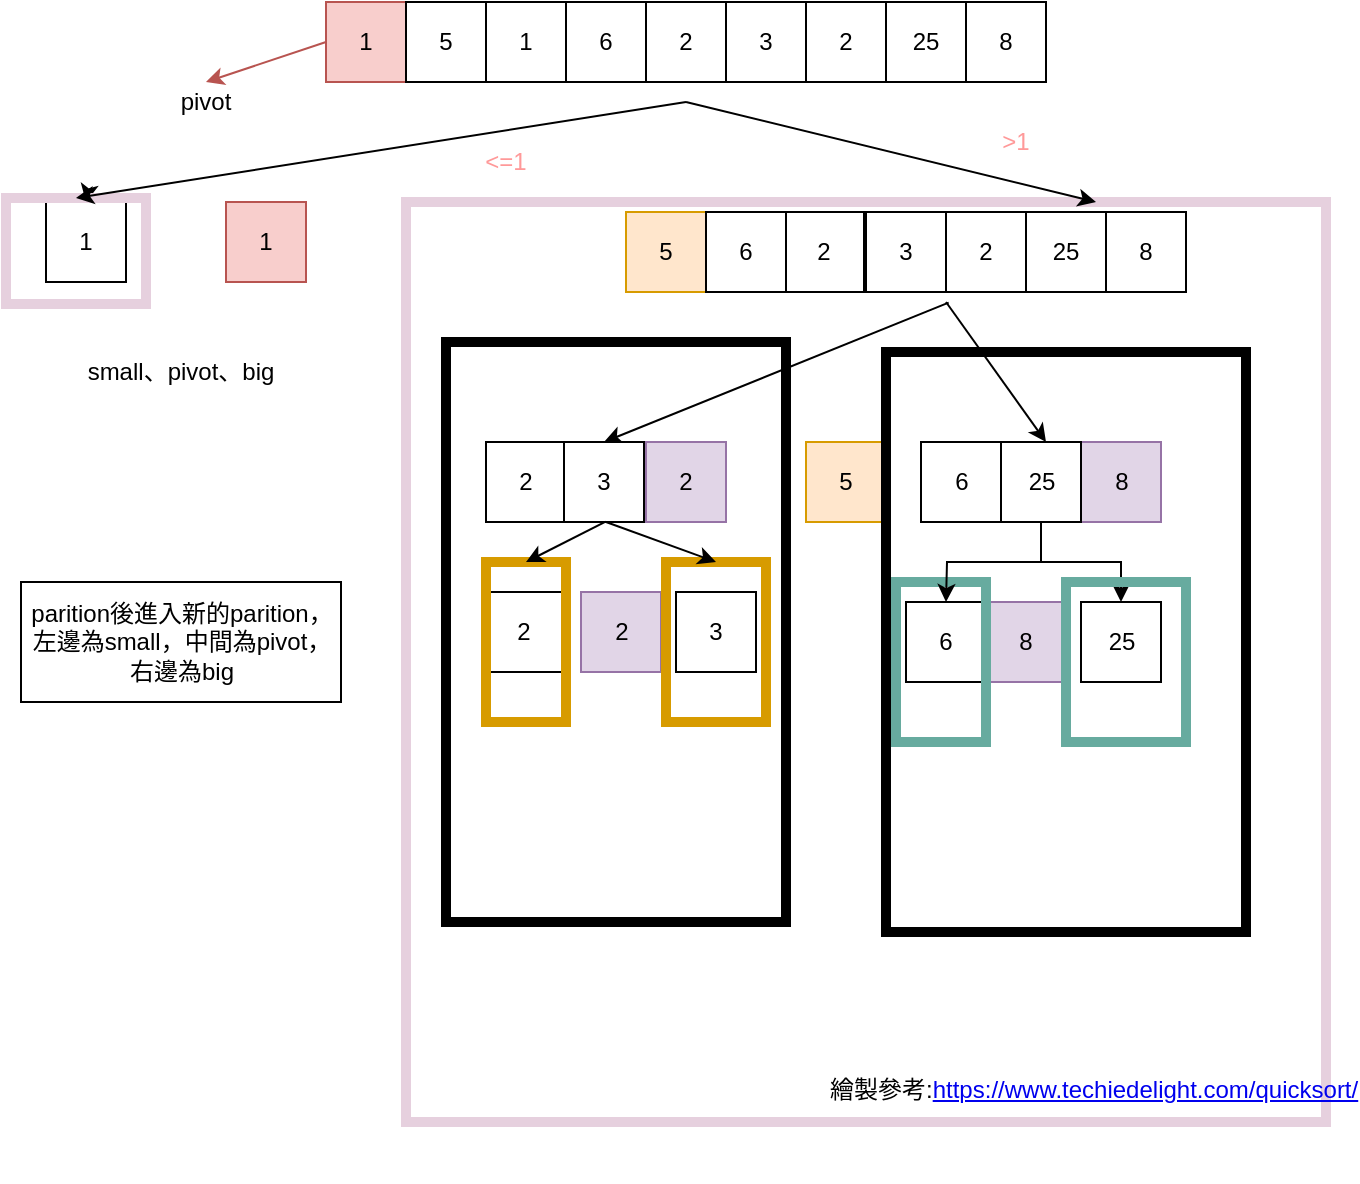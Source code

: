 <mxfile version="12.1.3" type="device" pages="1"><diagram id="_KdfbWgVC9rskydELkLo" name="第1頁"><mxGraphModel dx="768" dy="374" grid="1" gridSize="10" guides="1" tooltips="1" connect="1" arrows="1" fold="1" page="1" pageScale="1" pageWidth="827" pageHeight="1169" math="0" shadow="0"><root><mxCell id="0"/><mxCell id="1" parent="0"/><mxCell id="oP64W2BM_Q_asLIdkN5--3" value="" style="whiteSpace=wrap;html=1;aspect=fixed;fillColor=none;strokeColor=#E6D0DE;strokeWidth=5;" parent="1" vertex="1"><mxGeometry x="260" y="140" width="460" height="460" as="geometry"/></mxCell><mxCell id="oP64W2BM_Q_asLIdkN5--17" value="" style="rounded=0;whiteSpace=wrap;html=1;strokeColor=#000000;strokeWidth=5;fillColor=none;" parent="1" vertex="1"><mxGeometry x="280" y="210" width="170" height="290" as="geometry"/></mxCell><mxCell id="CA4gjyMisI4JRqZGwd_k-2" value="2" style="rounded=0;whiteSpace=wrap;html=1;" parent="1" vertex="1"><mxGeometry x="460" y="40" width="40" height="40" as="geometry"/></mxCell><mxCell id="CA4gjyMisI4JRqZGwd_k-3" value="1" style="rounded=0;whiteSpace=wrap;html=1;fillColor=#f8cecc;strokeColor=#b85450;" parent="1" vertex="1"><mxGeometry x="220" y="40" width="40" height="40" as="geometry"/></mxCell><mxCell id="CA4gjyMisI4JRqZGwd_k-4" value="25" style="rounded=0;whiteSpace=wrap;html=1;" parent="1" vertex="1"><mxGeometry x="500" y="40" width="40" height="40" as="geometry"/></mxCell><mxCell id="CA4gjyMisI4JRqZGwd_k-5" value="8" style="rounded=0;whiteSpace=wrap;html=1;" parent="1" vertex="1"><mxGeometry x="540" y="40" width="40" height="40" as="geometry"/></mxCell><mxCell id="CA4gjyMisI4JRqZGwd_k-6" value="2" style="rounded=0;whiteSpace=wrap;html=1;" parent="1" vertex="1"><mxGeometry x="380" y="40" width="40" height="40" as="geometry"/></mxCell><mxCell id="CA4gjyMisI4JRqZGwd_k-8" value="5" style="rounded=0;whiteSpace=wrap;html=1;" parent="1" vertex="1"><mxGeometry x="260" y="40" width="40" height="40" as="geometry"/></mxCell><mxCell id="CA4gjyMisI4JRqZGwd_k-9" value="1" style="rounded=0;whiteSpace=wrap;html=1;" parent="1" vertex="1"><mxGeometry x="300" y="40" width="40" height="40" as="geometry"/></mxCell><mxCell id="CA4gjyMisI4JRqZGwd_k-10" value="6" style="rounded=0;whiteSpace=wrap;html=1;" parent="1" vertex="1"><mxGeometry x="340" y="40" width="40" height="40" as="geometry"/></mxCell><mxCell id="CA4gjyMisI4JRqZGwd_k-11" value="" style="endArrow=classic;html=1;exitX=0;exitY=0.5;exitDx=0;exitDy=0;fillColor=#f8cecc;strokeColor=#b85450;" parent="1" source="CA4gjyMisI4JRqZGwd_k-3" edge="1"><mxGeometry width="50" height="50" relative="1" as="geometry"><mxPoint x="560" y="40" as="sourcePoint"/><mxPoint x="160" y="80" as="targetPoint"/></mxGeometry></mxCell><mxCell id="CA4gjyMisI4JRqZGwd_k-12" value="pivot" style="text;html=1;strokeColor=none;fillColor=none;align=center;verticalAlign=middle;whiteSpace=wrap;rounded=0;" parent="1" vertex="1"><mxGeometry x="140.167" y="80" width="40" height="20" as="geometry"/></mxCell><mxCell id="CA4gjyMisI4JRqZGwd_k-14" value="" style="endArrow=classic;html=1;entryX=0.5;entryY=0;entryDx=0;entryDy=0;" parent="1" source="oP64W2BM_Q_asLIdkN5--21" target="CA4gjyMisI4JRqZGwd_k-18" edge="1"><mxGeometry width="50" height="50" relative="1" as="geometry"><mxPoint x="400" y="90" as="sourcePoint"/><mxPoint x="340" y="150" as="targetPoint"/></mxGeometry></mxCell><mxCell id="CA4gjyMisI4JRqZGwd_k-15" value="" style="endArrow=classic;html=1;entryX=0.75;entryY=0;entryDx=0;entryDy=0;" parent="1" target="oP64W2BM_Q_asLIdkN5--3" edge="1"><mxGeometry width="50" height="50" relative="1" as="geometry"><mxPoint x="400" y="90" as="sourcePoint"/><mxPoint x="470" y="150" as="targetPoint"/></mxGeometry></mxCell><mxCell id="CA4gjyMisI4JRqZGwd_k-16" value="1" style="rounded=0;whiteSpace=wrap;html=1;strokeColor=#b85450;fillColor=#F8CECC;" parent="1" vertex="1"><mxGeometry x="170" y="140" width="40" height="40" as="geometry"/></mxCell><mxCell id="CA4gjyMisI4JRqZGwd_k-18" value="1" style="rounded=0;whiteSpace=wrap;html=1;" parent="1" vertex="1"><mxGeometry x="80" y="140" width="40" height="40" as="geometry"/></mxCell><mxCell id="CA4gjyMisI4JRqZGwd_k-26" value="3" style="rounded=0;whiteSpace=wrap;html=1;" parent="1" vertex="1"><mxGeometry x="420" y="40" width="40" height="40" as="geometry"/></mxCell><mxCell id="CA4gjyMisI4JRqZGwd_k-32" value="" style="endArrow=classic;html=1;" parent="1" edge="1"><mxGeometry width="50" height="50" relative="1" as="geometry"><mxPoint x="530" y="190" as="sourcePoint"/><mxPoint x="580" y="260" as="targetPoint"/></mxGeometry></mxCell><mxCell id="CA4gjyMisI4JRqZGwd_k-34" value="" style="endArrow=classic;html=1;exitX=1.033;exitY=1.133;exitDx=0;exitDy=0;exitPerimeter=0;entryX=0.5;entryY=0;entryDx=0;entryDy=0;" parent="1" edge="1" target="oP64W2BM_Q_asLIdkN5--33" source="oP64W2BM_Q_asLIdkN5--31"><mxGeometry width="50" height="50" relative="1" as="geometry"><mxPoint x="510" y="200" as="sourcePoint"/><mxPoint x="450" y="260" as="targetPoint"/></mxGeometry></mxCell><mxCell id="CA4gjyMisI4JRqZGwd_k-36" value="5" style="rounded=0;whiteSpace=wrap;html=1;fillColor=#ffe6cc;strokeColor=#d79b00;" parent="1" vertex="1"><mxGeometry x="460" y="260" width="40" height="40" as="geometry"/></mxCell><mxCell id="CA4gjyMisI4JRqZGwd_k-57" value="&amp;lt;=1" style="text;html=1;strokeColor=none;fillColor=none;align=center;verticalAlign=middle;whiteSpace=wrap;rounded=0;fontColor=#FF9999;" parent="1" vertex="1"><mxGeometry x="290" y="110" width="40" height="20" as="geometry"/></mxCell><UserObject label="繪製參考:&lt;a href=&quot;https://www.techiedelight.com/quicksort/&quot;&gt;https://www.techiedelight.com/quicksort/&lt;/a&gt;" link="https://www.techiedelight.com/quicksort/" id="CA4gjyMisI4JRqZGwd_k-66"><mxCell style="text;html=1;" parent="1" vertex="1"><mxGeometry x="470" y="570" width="180" height="60" as="geometry"/></mxCell></UserObject><mxCell id="CA4gjyMisI4JRqZGwd_k-67" value="&amp;gt;1" style="text;html=1;strokeColor=none;fillColor=none;align=center;verticalAlign=middle;whiteSpace=wrap;rounded=0;fontColor=#FF9999;" parent="1" vertex="1"><mxGeometry x="545" y="100" width="40" height="20" as="geometry"/></mxCell><mxCell id="oP64W2BM_Q_asLIdkN5--2" value="parition後進入新的parition，左邊為small，中間為pivot，右邊為big" style="text;html=1;strokeColor=#000000;fillColor=none;align=center;verticalAlign=middle;whiteSpace=wrap;rounded=0;" parent="1" vertex="1"><mxGeometry x="67.5" y="330" width="160" height="60" as="geometry"/></mxCell><mxCell id="oP64W2BM_Q_asLIdkN5--21" value="" style="rounded=0;whiteSpace=wrap;html=1;strokeColor=#E6D0DE;strokeWidth=5;fillColor=none;" parent="1" vertex="1"><mxGeometry x="60" y="138" width="70" height="53" as="geometry"/></mxCell><mxCell id="oP64W2BM_Q_asLIdkN5--22" value="" style="endArrow=classic;html=1;entryX=0.5;entryY=0;entryDx=0;entryDy=0;" parent="1" target="oP64W2BM_Q_asLIdkN5--21" edge="1"><mxGeometry width="50" height="50" relative="1" as="geometry"><mxPoint x="400" y="90" as="sourcePoint"/><mxPoint x="280" y="150" as="targetPoint"/></mxGeometry></mxCell><mxCell id="oP64W2BM_Q_asLIdkN5--25" value="2" style="rounded=0;whiteSpace=wrap;html=1;" parent="1" vertex="1"><mxGeometry x="530" y="145" width="40" height="40" as="geometry"/></mxCell><mxCell id="oP64W2BM_Q_asLIdkN5--26" value="25" style="rounded=0;whiteSpace=wrap;html=1;" parent="1" vertex="1"><mxGeometry x="570" y="145" width="40" height="40" as="geometry"/></mxCell><mxCell id="oP64W2BM_Q_asLIdkN5--27" value="8" style="rounded=0;whiteSpace=wrap;html=1;" parent="1" vertex="1"><mxGeometry x="610" y="145" width="40" height="40" as="geometry"/></mxCell><mxCell id="oP64W2BM_Q_asLIdkN5--28" value="2" style="rounded=0;whiteSpace=wrap;html=1;" parent="1" vertex="1"><mxGeometry x="449" y="145" width="40" height="40" as="geometry"/></mxCell><mxCell id="oP64W2BM_Q_asLIdkN5--29" value="5" style="rounded=0;whiteSpace=wrap;html=1;fillColor=#ffe6cc;strokeColor=#d79b00;" parent="1" vertex="1"><mxGeometry x="370" y="145" width="40" height="40" as="geometry"/></mxCell><mxCell id="oP64W2BM_Q_asLIdkN5--30" value="6" style="rounded=0;whiteSpace=wrap;html=1;" parent="1" vertex="1"><mxGeometry x="410" y="145" width="40" height="40" as="geometry"/></mxCell><mxCell id="oP64W2BM_Q_asLIdkN5--31" value="3" style="rounded=0;whiteSpace=wrap;html=1;" parent="1" vertex="1"><mxGeometry x="490" y="145" width="40" height="40" as="geometry"/></mxCell><mxCell id="oP64W2BM_Q_asLIdkN5--32" value="2" style="rounded=0;whiteSpace=wrap;html=1;" parent="1" vertex="1"><mxGeometry x="300" y="260" width="40" height="40" as="geometry"/></mxCell><mxCell id="oP64W2BM_Q_asLIdkN5--33" value="3" style="rounded=0;whiteSpace=wrap;html=1;" parent="1" vertex="1"><mxGeometry x="339" y="260" width="40" height="40" as="geometry"/></mxCell><mxCell id="oP64W2BM_Q_asLIdkN5--34" value="2" style="rounded=0;whiteSpace=wrap;html=1;fillColor=#e1d5e7;strokeColor=#9673a6;" parent="1" vertex="1"><mxGeometry x="380" y="260" width="40" height="40" as="geometry"/></mxCell><mxCell id="oP64W2BM_Q_asLIdkN5--36" value="6" style="rounded=0;whiteSpace=wrap;html=1;" parent="1" vertex="1"><mxGeometry x="517.5" y="260" width="40" height="40" as="geometry"/></mxCell><mxCell id="oP64W2BM_Q_asLIdkN5--37" value="8" style="rounded=0;whiteSpace=wrap;html=1;fillColor=#e1d5e7;strokeColor=#9673a6;" parent="1" vertex="1"><mxGeometry x="597.5" y="260" width="40" height="40" as="geometry"/></mxCell><mxCell id="oP64W2BM_Q_asLIdkN5--52" value="" style="edgeStyle=orthogonalEdgeStyle;rounded=0;orthogonalLoop=1;jettySize=auto;html=1;" parent="1" source="oP64W2BM_Q_asLIdkN5--38" target="oP64W2BM_Q_asLIdkN5--51" edge="1"><mxGeometry relative="1" as="geometry"/></mxCell><mxCell id="oP64W2BM_Q_asLIdkN5--38" value="25" style="rounded=0;whiteSpace=wrap;html=1;" parent="1" vertex="1"><mxGeometry x="557.5" y="260" width="40" height="40" as="geometry"/></mxCell><mxCell id="oP64W2BM_Q_asLIdkN5--51" value="25" style="rounded=0;whiteSpace=wrap;html=1;" parent="1" vertex="1"><mxGeometry x="597.5" y="340" width="40" height="40" as="geometry"/></mxCell><mxCell id="oP64W2BM_Q_asLIdkN5--43" value="small、pivot、big" style="text;html=1;strokeColor=none;fillColor=none;align=center;verticalAlign=middle;whiteSpace=wrap;rounded=0;" parent="1" vertex="1"><mxGeometry x="71" y="210" width="153" height="30" as="geometry"/></mxCell><mxCell id="oP64W2BM_Q_asLIdkN5--44" value="2" style="rounded=0;whiteSpace=wrap;html=1;" parent="1" vertex="1"><mxGeometry x="299" y="335" width="40" height="40" as="geometry"/></mxCell><mxCell id="oP64W2BM_Q_asLIdkN5--45" value="2" style="rounded=0;whiteSpace=wrap;html=1;fillColor=#e1d5e7;strokeColor=#9673a6;direction=south;" parent="1" vertex="1"><mxGeometry x="347.5" y="335" width="40" height="40" as="geometry"/></mxCell><mxCell id="oP64W2BM_Q_asLIdkN5--46" value="3" style="rounded=0;whiteSpace=wrap;html=1;" parent="1" vertex="1"><mxGeometry x="395" y="335" width="40" height="40" as="geometry"/></mxCell><mxCell id="oP64W2BM_Q_asLIdkN5--49" value="" style="rounded=0;whiteSpace=wrap;html=1;strokeColor=#d79b00;strokeWidth=5;fillColor=none;" parent="1" vertex="1"><mxGeometry x="300" y="320" width="40" height="80" as="geometry"/></mxCell><mxCell id="oP64W2BM_Q_asLIdkN5--53" value="8" style="rounded=0;whiteSpace=wrap;html=1;fillColor=#e1d5e7;strokeColor=#9673a6;" parent="1" vertex="1"><mxGeometry x="550" y="340" width="40" height="40" as="geometry"/></mxCell><mxCell id="oP64W2BM_Q_asLIdkN5--54" value="6" style="rounded=0;whiteSpace=wrap;html=1;" parent="1" vertex="1"><mxGeometry x="510" y="340" width="40" height="40" as="geometry"/></mxCell><mxCell id="oP64W2BM_Q_asLIdkN5--57" value="" style="rounded=0;whiteSpace=wrap;html=1;strokeColor=#67AB9F;strokeWidth=5;fillColor=none;" parent="1" vertex="1"><mxGeometry x="505" y="330" width="45" height="80" as="geometry"/></mxCell><mxCell id="oP64W2BM_Q_asLIdkN5--60" value="" style="rounded=0;whiteSpace=wrap;html=1;strokeColor=#67AB9F;strokeWidth=5;fillColor=none;" parent="1" vertex="1"><mxGeometry x="590" y="330" width="60" height="80" as="geometry"/></mxCell><mxCell id="3nxfPVQ2N8FVV50dlP6v-4" value="" style="rounded=0;whiteSpace=wrap;html=1;strokeColor=#d79b00;strokeWidth=5;fillColor=none;" vertex="1" parent="1"><mxGeometry x="390" y="320" width="50" height="80" as="geometry"/></mxCell><mxCell id="3nxfPVQ2N8FVV50dlP6v-5" value="" style="endArrow=classic;html=1;exitX=1.033;exitY=1.133;exitDx=0;exitDy=0;exitPerimeter=0;entryX=0.5;entryY=0;entryDx=0;entryDy=0;" edge="1" parent="1" target="oP64W2BM_Q_asLIdkN5--49"><mxGeometry width="50" height="50" relative="1" as="geometry"><mxPoint x="359.82" y="299.82" as="sourcePoint"/><mxPoint x="308.5" y="369.5" as="targetPoint"/></mxGeometry></mxCell><mxCell id="3nxfPVQ2N8FVV50dlP6v-6" value="" style="endArrow=classic;html=1;entryX=0.5;entryY=0;entryDx=0;entryDy=0;" edge="1" parent="1" target="3nxfPVQ2N8FVV50dlP6v-4"><mxGeometry width="50" height="50" relative="1" as="geometry"><mxPoint x="360" y="300" as="sourcePoint"/><mxPoint x="330" y="330" as="targetPoint"/></mxGeometry></mxCell><mxCell id="3nxfPVQ2N8FVV50dlP6v-7" value="" style="edgeStyle=orthogonalEdgeStyle;rounded=0;orthogonalLoop=1;jettySize=auto;html=1;exitX=0.5;exitY=1;exitDx=0;exitDy=0;" edge="1" parent="1" source="oP64W2BM_Q_asLIdkN5--38"><mxGeometry relative="1" as="geometry"><mxPoint x="588" y="310" as="sourcePoint"/><mxPoint x="530" y="340" as="targetPoint"/></mxGeometry></mxCell><mxCell id="3nxfPVQ2N8FVV50dlP6v-8" value="" style="rounded=0;whiteSpace=wrap;html=1;strokeColor=#000000;strokeWidth=5;fillColor=none;" vertex="1" parent="1"><mxGeometry x="500" y="215" width="180" height="290" as="geometry"/></mxCell></root></mxGraphModel></diagram></mxfile>